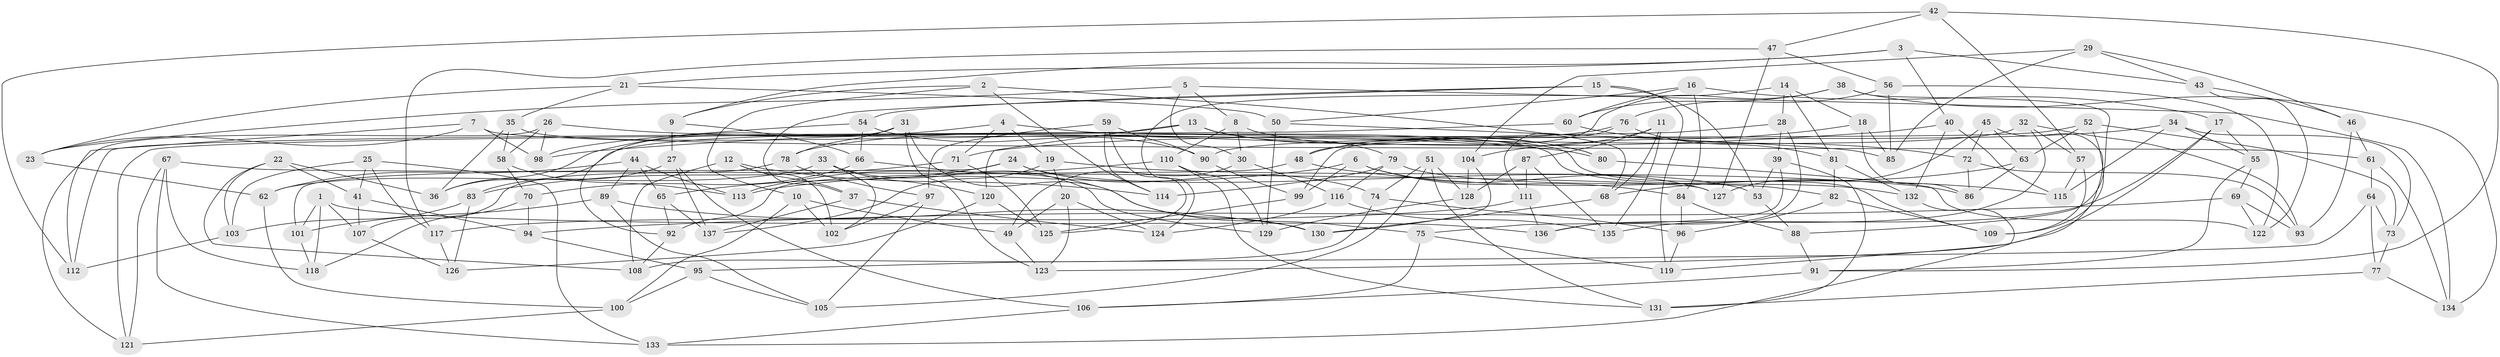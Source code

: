 // Generated by graph-tools (version 1.1) at 2025/16/03/09/25 04:16:19]
// undirected, 137 vertices, 274 edges
graph export_dot {
graph [start="1"]
  node [color=gray90,style=filled];
  1;
  2;
  3;
  4;
  5;
  6;
  7;
  8;
  9;
  10;
  11;
  12;
  13;
  14;
  15;
  16;
  17;
  18;
  19;
  20;
  21;
  22;
  23;
  24;
  25;
  26;
  27;
  28;
  29;
  30;
  31;
  32;
  33;
  34;
  35;
  36;
  37;
  38;
  39;
  40;
  41;
  42;
  43;
  44;
  45;
  46;
  47;
  48;
  49;
  50;
  51;
  52;
  53;
  54;
  55;
  56;
  57;
  58;
  59;
  60;
  61;
  62;
  63;
  64;
  65;
  66;
  67;
  68;
  69;
  70;
  71;
  72;
  73;
  74;
  75;
  76;
  77;
  78;
  79;
  80;
  81;
  82;
  83;
  84;
  85;
  86;
  87;
  88;
  89;
  90;
  91;
  92;
  93;
  94;
  95;
  96;
  97;
  98;
  99;
  100;
  101;
  102;
  103;
  104;
  105;
  106;
  107;
  108;
  109;
  110;
  111;
  112;
  113;
  114;
  115;
  116;
  117;
  118;
  119;
  120;
  121;
  122;
  123;
  124;
  125;
  126;
  127;
  128;
  129;
  130;
  131;
  132;
  133;
  134;
  135;
  136;
  137;
  1 -- 107;
  1 -- 136;
  1 -- 101;
  1 -- 118;
  2 -- 10;
  2 -- 114;
  2 -- 9;
  2 -- 68;
  3 -- 40;
  3 -- 43;
  3 -- 21;
  3 -- 9;
  4 -- 36;
  4 -- 109;
  4 -- 71;
  4 -- 19;
  5 -- 8;
  5 -- 23;
  5 -- 134;
  5 -- 30;
  6 -- 113;
  6 -- 99;
  6 -- 84;
  6 -- 127;
  7 -- 112;
  7 -- 61;
  7 -- 23;
  7 -- 98;
  8 -- 80;
  8 -- 30;
  8 -- 110;
  9 -- 66;
  9 -- 27;
  10 -- 102;
  10 -- 49;
  10 -- 100;
  11 -- 48;
  11 -- 87;
  11 -- 68;
  11 -- 135;
  12 -- 37;
  12 -- 102;
  12 -- 114;
  12 -- 108;
  13 -- 120;
  13 -- 79;
  13 -- 112;
  13 -- 80;
  14 -- 28;
  14 -- 124;
  14 -- 18;
  14 -- 81;
  15 -- 53;
  15 -- 54;
  15 -- 37;
  15 -- 119;
  16 -- 84;
  16 -- 17;
  16 -- 50;
  16 -- 60;
  17 -- 123;
  17 -- 55;
  17 -- 135;
  18 -- 86;
  18 -- 104;
  18 -- 85;
  19 -- 86;
  19 -- 20;
  19 -- 137;
  20 -- 49;
  20 -- 124;
  20 -- 123;
  21 -- 23;
  21 -- 35;
  21 -- 50;
  22 -- 36;
  22 -- 103;
  22 -- 108;
  22 -- 41;
  23 -- 62;
  24 -- 53;
  24 -- 65;
  24 -- 74;
  24 -- 101;
  25 -- 103;
  25 -- 117;
  25 -- 41;
  25 -- 133;
  26 -- 58;
  26 -- 121;
  26 -- 98;
  26 -- 80;
  27 -- 106;
  27 -- 137;
  27 -- 83;
  28 -- 99;
  28 -- 136;
  28 -- 39;
  29 -- 46;
  29 -- 85;
  29 -- 43;
  29 -- 104;
  30 -- 116;
  30 -- 49;
  31 -- 130;
  31 -- 78;
  31 -- 123;
  31 -- 92;
  32 -- 57;
  32 -- 136;
  32 -- 36;
  32 -- 93;
  33 -- 102;
  33 -- 129;
  33 -- 62;
  33 -- 120;
  34 -- 55;
  34 -- 115;
  34 -- 73;
  34 -- 71;
  35 -- 58;
  35 -- 36;
  35 -- 82;
  37 -- 124;
  37 -- 137;
  38 -- 48;
  38 -- 60;
  38 -- 88;
  38 -- 134;
  39 -- 75;
  39 -- 53;
  39 -- 131;
  40 -- 98;
  40 -- 115;
  40 -- 132;
  41 -- 107;
  41 -- 94;
  42 -- 112;
  42 -- 91;
  42 -- 47;
  42 -- 57;
  43 -- 122;
  43 -- 46;
  44 -- 89;
  44 -- 62;
  44 -- 65;
  44 -- 113;
  45 -- 127;
  45 -- 119;
  45 -- 63;
  45 -- 72;
  46 -- 61;
  46 -- 93;
  47 -- 127;
  47 -- 117;
  47 -- 56;
  48 -- 115;
  48 -- 92;
  49 -- 123;
  50 -- 129;
  50 -- 85;
  51 -- 128;
  51 -- 105;
  51 -- 131;
  51 -- 74;
  52 -- 63;
  52 -- 90;
  52 -- 109;
  52 -- 73;
  53 -- 88;
  54 -- 98;
  54 -- 66;
  54 -- 90;
  55 -- 69;
  55 -- 91;
  56 -- 85;
  56 -- 122;
  56 -- 76;
  57 -- 109;
  57 -- 115;
  58 -- 70;
  58 -- 113;
  59 -- 125;
  59 -- 90;
  59 -- 114;
  59 -- 97;
  60 -- 121;
  60 -- 72;
  61 -- 64;
  61 -- 134;
  62 -- 100;
  63 -- 86;
  63 -- 68;
  64 -- 73;
  64 -- 77;
  64 -- 95;
  65 -- 137;
  65 -- 92;
  66 -- 70;
  66 -- 75;
  67 -- 133;
  67 -- 118;
  67 -- 127;
  67 -- 121;
  68 -- 130;
  69 -- 93;
  69 -- 94;
  69 -- 122;
  70 -- 94;
  70 -- 118;
  71 -- 125;
  71 -- 83;
  72 -- 93;
  72 -- 86;
  73 -- 77;
  74 -- 108;
  74 -- 96;
  75 -- 119;
  75 -- 106;
  76 -- 81;
  76 -- 111;
  76 -- 78;
  77 -- 134;
  77 -- 131;
  78 -- 107;
  78 -- 97;
  79 -- 132;
  79 -- 116;
  79 -- 114;
  80 -- 122;
  81 -- 132;
  81 -- 82;
  82 -- 109;
  82 -- 96;
  83 -- 126;
  83 -- 103;
  84 -- 96;
  84 -- 88;
  87 -- 128;
  87 -- 135;
  87 -- 111;
  88 -- 91;
  89 -- 101;
  89 -- 105;
  89 -- 130;
  90 -- 99;
  91 -- 106;
  92 -- 108;
  94 -- 95;
  95 -- 100;
  95 -- 105;
  96 -- 119;
  97 -- 102;
  97 -- 105;
  99 -- 125;
  100 -- 121;
  101 -- 118;
  103 -- 112;
  104 -- 130;
  104 -- 128;
  106 -- 133;
  107 -- 126;
  110 -- 129;
  110 -- 113;
  110 -- 131;
  111 -- 136;
  111 -- 117;
  116 -- 124;
  116 -- 135;
  117 -- 126;
  120 -- 125;
  120 -- 126;
  128 -- 129;
  132 -- 133;
}
